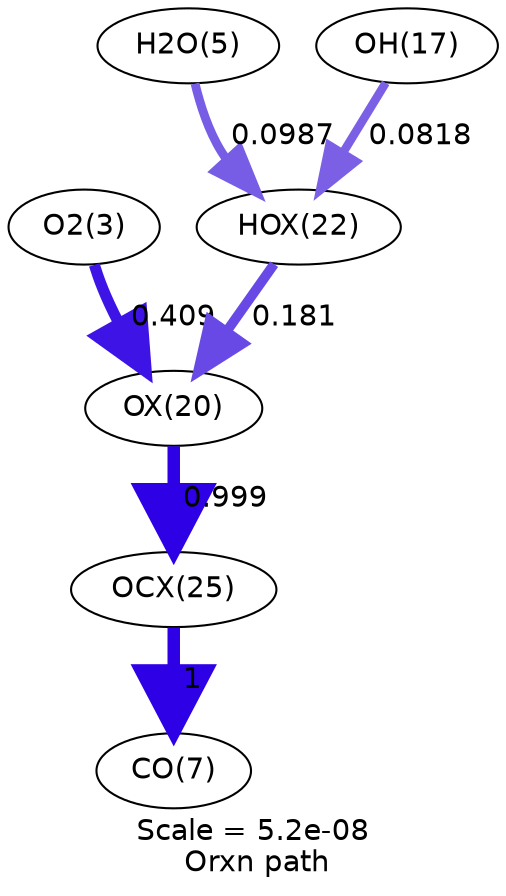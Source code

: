 digraph reaction_paths {
center=1;
s4 -> s24[fontname="Helvetica", style="setlinewidth(5.32)", arrowsize=2.66, color="0.7, 0.909, 0.9"
, label=" 0.409"];
s26 -> s24[fontname="Helvetica", style="setlinewidth(4.71)", arrowsize=2.36, color="0.7, 0.681, 0.9"
, label=" 0.181"];
s24 -> s29[fontname="Helvetica", style="setlinewidth(6)", arrowsize=3, color="0.7, 1.5, 0.9"
, label=" 0.999"];
s6 -> s26[fontname="Helvetica", style="setlinewidth(4.25)", arrowsize=2.13, color="0.7, 0.599, 0.9"
, label=" 0.0987"];
s18 -> s26[fontname="Helvetica", style="setlinewidth(4.11)", arrowsize=2.06, color="0.7, 0.582, 0.9"
, label=" 0.0818"];
s29 -> s8[fontname="Helvetica", style="setlinewidth(6)", arrowsize=3, color="0.7, 1.5, 0.9"
, label=" 1"];
s4 [ fontname="Helvetica", label="O2(3)"];
s6 [ fontname="Helvetica", label="H2O(5)"];
s8 [ fontname="Helvetica", label="CO(7)"];
s18 [ fontname="Helvetica", label="OH(17)"];
s24 [ fontname="Helvetica", label="OX(20)"];
s26 [ fontname="Helvetica", label="HOX(22)"];
s29 [ fontname="Helvetica", label="OCX(25)"];
 label = "Scale = 5.2e-08\l Orxn path";
 fontname = "Helvetica";
}
